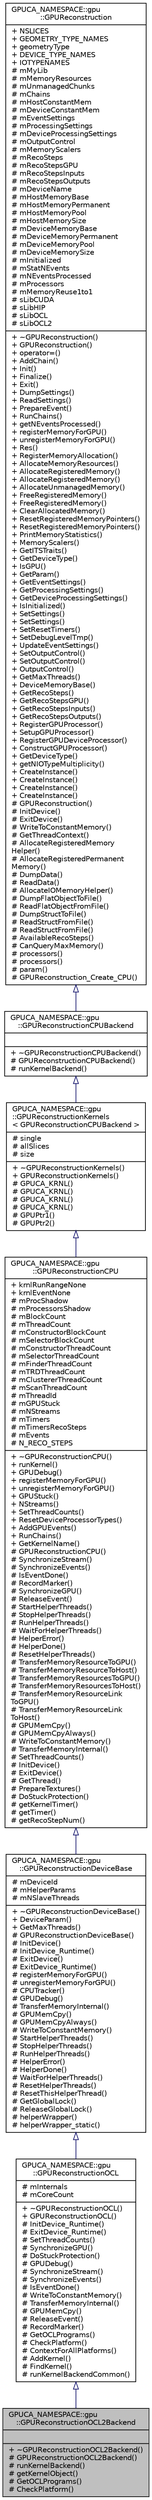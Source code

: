 digraph "GPUCA_NAMESPACE::gpu::GPUReconstructionOCL2Backend"
{
 // INTERACTIVE_SVG=YES
  bgcolor="transparent";
  edge [fontname="Helvetica",fontsize="10",labelfontname="Helvetica",labelfontsize="10"];
  node [fontname="Helvetica",fontsize="10",shape=record];
  Node0 [label="{GPUCA_NAMESPACE::gpu\l::GPUReconstructionOCL2Backend\n||+ ~GPUReconstructionOCL2Backend()\l# GPUReconstructionOCL2Backend()\l# runKernelBackend()\l# getKernelObject()\l# GetOCLPrograms()\l# CheckPlatform()\l}",height=0.2,width=0.4,color="black", fillcolor="grey75", style="filled", fontcolor="black"];
  Node1 -> Node0 [dir="back",color="midnightblue",fontsize="10",style="solid",arrowtail="onormal",fontname="Helvetica"];
  Node1 [label="{GPUCA_NAMESPACE::gpu\l::GPUReconstructionOCL\n|# mInternals\l# mCoreCount\l|+ ~GPUReconstructionOCL()\l+ GPUReconstructionOCL()\l# InitDevice_Runtime()\l# ExitDevice_Runtime()\l# SetThreadCounts()\l# SynchronizeGPU()\l# DoStuckProtection()\l# GPUDebug()\l# SynchronizeStream()\l# SynchronizeEvents()\l# IsEventDone()\l# WriteToConstantMemory()\l# TransferMemoryInternal()\l# GPUMemCpy()\l# ReleaseEvent()\l# RecordMarker()\l# GetOCLPrograms()\l# CheckPlatform()\l# ContextForAllPlatforms()\l# AddKernel()\l# FindKernel()\l# runKernelBackendCommon()\l}",height=0.2,width=0.4,color="black",URL="$d8/d5e/classGPUCA__NAMESPACE_1_1gpu_1_1GPUReconstructionOCL.html"];
  Node2 -> Node1 [dir="back",color="midnightblue",fontsize="10",style="solid",arrowtail="onormal",fontname="Helvetica"];
  Node2 [label="{GPUCA_NAMESPACE::gpu\l::GPUReconstructionDeviceBase\n|# mDeviceId\l# mHelperParams\l# mNSlaveThreads\l|+ ~GPUReconstructionDeviceBase()\l+ DeviceParam()\l+ GetMaxThreads()\l# GPUReconstructionDeviceBase()\l# InitDevice()\l# InitDevice_Runtime()\l# ExitDevice()\l# ExitDevice_Runtime()\l# registerMemoryForGPU()\l# unregisterMemoryForGPU()\l# CPUTracker()\l# GPUDebug()\l# TransferMemoryInternal()\l# GPUMemCpy()\l# GPUMemCpyAlways()\l# WriteToConstantMemory()\l# StartHelperThreads()\l# StopHelperThreads()\l# RunHelperThreads()\l# HelperError()\l# HelperDone()\l# WaitForHelperThreads()\l# ResetHelperThreads()\l# ResetThisHelperThread()\l# GetGlobalLock()\l# ReleaseGlobalLock()\l# helperWrapper()\l# helperWrapper_static()\l}",height=0.2,width=0.4,color="black",URL="$d8/dcf/classGPUCA__NAMESPACE_1_1gpu_1_1GPUReconstructionDeviceBase.html"];
  Node3 -> Node2 [dir="back",color="midnightblue",fontsize="10",style="solid",arrowtail="onormal",fontname="Helvetica"];
  Node3 [label="{GPUCA_NAMESPACE::gpu\l::GPUReconstructionCPU\n|+ krnlRunRangeNone\l+ krnlEventNone\l# mProcShadow\l# mProcessorsShadow\l# mBlockCount\l# mThreadCount\l# mConstructorBlockCount\l# mSelectorBlockCount\l# mConstructorThreadCount\l# mSelectorThreadCount\l# mFinderThreadCount\l# mTRDThreadCount\l# mClustererThreadCount\l# mScanThreadCount\l# mThreadId\l# mGPUStuck\l# mNStreams\l# mTimers\l# mTimersRecoSteps\l# mEvents\l# N_RECO_STEPS\l|+ ~GPUReconstructionCPU()\l+ runKernel()\l+ GPUDebug()\l+ registerMemoryForGPU()\l+ unregisterMemoryForGPU()\l+ GPUStuck()\l+ NStreams()\l+ SetThreadCounts()\l+ ResetDeviceProcessorTypes()\l+ AddGPUEvents()\l+ RunChains()\l+ GetKernelName()\l# GPUReconstructionCPU()\l# SynchronizeStream()\l# SynchronizeEvents()\l# IsEventDone()\l# RecordMarker()\l# SynchronizeGPU()\l# ReleaseEvent()\l# StartHelperThreads()\l# StopHelperThreads()\l# RunHelperThreads()\l# WaitForHelperThreads()\l# HelperError()\l# HelperDone()\l# ResetHelperThreads()\l# TransferMemoryResourceToGPU()\l# TransferMemoryResourceToHost()\l# TransferMemoryResourcesToGPU()\l# TransferMemoryResourcesToHost()\l# TransferMemoryResourceLink\lToGPU()\l# TransferMemoryResourceLink\lToHost()\l# GPUMemCpy()\l# GPUMemCpyAlways()\l# WriteToConstantMemory()\l# TransferMemoryInternal()\l# SetThreadCounts()\l# InitDevice()\l# ExitDevice()\l# GetThread()\l# PrepareTextures()\l# DoStuckProtection()\l# getKernelTimer()\l# getTimer()\l# getRecoStepNum()\l}",height=0.2,width=0.4,color="black",URL="$db/d88/classGPUCA__NAMESPACE_1_1gpu_1_1GPUReconstructionCPU.html"];
  Node4 -> Node3 [dir="back",color="midnightblue",fontsize="10",style="solid",arrowtail="onormal",fontname="Helvetica"];
  Node4 [label="{GPUCA_NAMESPACE::gpu\l::GPUReconstructionKernels\l\< GPUReconstructionCPUBackend \>\n|# single\l# allSlices\l# size\l|+ ~GPUReconstructionKernels()\l+ GPUReconstructionKernels()\l# GPUCA_KRNL()\l# GPUCA_KRNL()\l# GPUCA_KRNL()\l# GPUCA_KRNL()\l# GPUPtr1()\l# GPUPtr2()\l}",height=0.2,width=0.4,color="black",URL="$d2/dc7/classGPUCA__NAMESPACE_1_1gpu_1_1GPUReconstructionKernels_3_01GPUReconstructionCPUBackend_01_4.html"];
  Node5 -> Node4 [dir="back",color="midnightblue",fontsize="10",style="solid",arrowtail="onormal",fontname="Helvetica"];
  Node5 [label="{GPUCA_NAMESPACE::gpu\l::GPUReconstructionCPUBackend\n||+ ~GPUReconstructionCPUBackend()\l# GPUReconstructionCPUBackend()\l# runKernelBackend()\l}",height=0.2,width=0.4,color="black",URL="$d2/d24/classGPUCA__NAMESPACE_1_1gpu_1_1GPUReconstructionCPUBackend.html"];
  Node6 -> Node5 [dir="back",color="midnightblue",fontsize="10",style="solid",arrowtail="onormal",fontname="Helvetica"];
  Node6 [label="{GPUCA_NAMESPACE::gpu\l::GPUReconstruction\n|+ NSLICES\l+ GEOMETRY_TYPE_NAMES\l+ geometryType\l+ DEVICE_TYPE_NAMES\l+ IOTYPENAMES\l# mMyLib\l# mMemoryResources\l# mUnmanagedChunks\l# mChains\l# mHostConstantMem\l# mDeviceConstantMem\l# mEventSettings\l# mProcessingSettings\l# mDeviceProcessingSettings\l# mOutputControl\l# mMemoryScalers\l# mRecoSteps\l# mRecoStepsGPU\l# mRecoStepsInputs\l# mRecoStepsOutputs\l# mDeviceName\l# mHostMemoryBase\l# mHostMemoryPermanent\l# mHostMemoryPool\l# mHostMemorySize\l# mDeviceMemoryBase\l# mDeviceMemoryPermanent\l# mDeviceMemoryPool\l# mDeviceMemorySize\l# mInitialized\l# mStatNEvents\l# mNEventsProcessed\l# mProcessors\l# mMemoryReuse1to1\l# sLibCUDA\l# sLibHIP\l# sLibOCL\l# sLibOCL2\l|+ ~GPUReconstruction()\l+ GPUReconstruction()\l+ operator=()\l+ AddChain()\l+ Init()\l+ Finalize()\l+ Exit()\l+ DumpSettings()\l+ ReadSettings()\l+ PrepareEvent()\l+ RunChains()\l+ getNEventsProcessed()\l+ registerMemoryForGPU()\l+ unregisterMemoryForGPU()\l+ Res()\l+ RegisterMemoryAllocation()\l+ AllocateMemoryResources()\l+ AllocateRegisteredMemory()\l+ AllocateRegisteredMemory()\l+ AllocateUnmanagedMemory()\l+ FreeRegisteredMemory()\l+ FreeRegisteredMemory()\l+ ClearAllocatedMemory()\l+ ResetRegisteredMemoryPointers()\l+ ResetRegisteredMemoryPointers()\l+ PrintMemoryStatistics()\l+ MemoryScalers()\l+ GetITSTraits()\l+ GetDeviceType()\l+ IsGPU()\l+ GetParam()\l+ GetEventSettings()\l+ GetProcessingSettings()\l+ GetDeviceProcessingSettings()\l+ IsInitialized()\l+ SetSettings()\l+ SetSettings()\l+ SetResetTimers()\l+ SetDebugLevelTmp()\l+ UpdateEventSettings()\l+ SetOutputControl()\l+ SetOutputControl()\l+ OutputControl()\l+ GetMaxThreads()\l+ DeviceMemoryBase()\l+ GetRecoSteps()\l+ GetRecoStepsGPU()\l+ GetRecoStepsInputs()\l+ GetRecoStepsOutputs()\l+ RegisterGPUProcessor()\l+ SetupGPUProcessor()\l+ RegisterGPUDeviceProcessor()\l+ ConstructGPUProcessor()\l+ GetDeviceType()\l+ getNIOTypeMultiplicity()\l+ CreateInstance()\l+ CreateInstance()\l+ CreateInstance()\l+ CreateInstance()\l# GPUReconstruction()\l# InitDevice()\l# ExitDevice()\l# WriteToConstantMemory()\l# GetThreadContext()\l# AllocateRegisteredMemory\lHelper()\l# AllocateRegisteredPermanent\lMemory()\l# DumpData()\l# ReadData()\l# AllocateIOMemoryHelper()\l# DumpFlatObjectToFile()\l# ReadFlatObjectFromFile()\l# DumpStructToFile()\l# ReadStructFromFile()\l# ReadStructFromFile()\l# AvailableRecoSteps()\l# CanQueryMaxMemory()\l# processors()\l# processors()\l# param()\l# GPUReconstruction_Create_CPU()\l}",height=0.2,width=0.4,color="black",URL="$d6/df4/classGPUCA__NAMESPACE_1_1gpu_1_1GPUReconstruction.html"];
}
